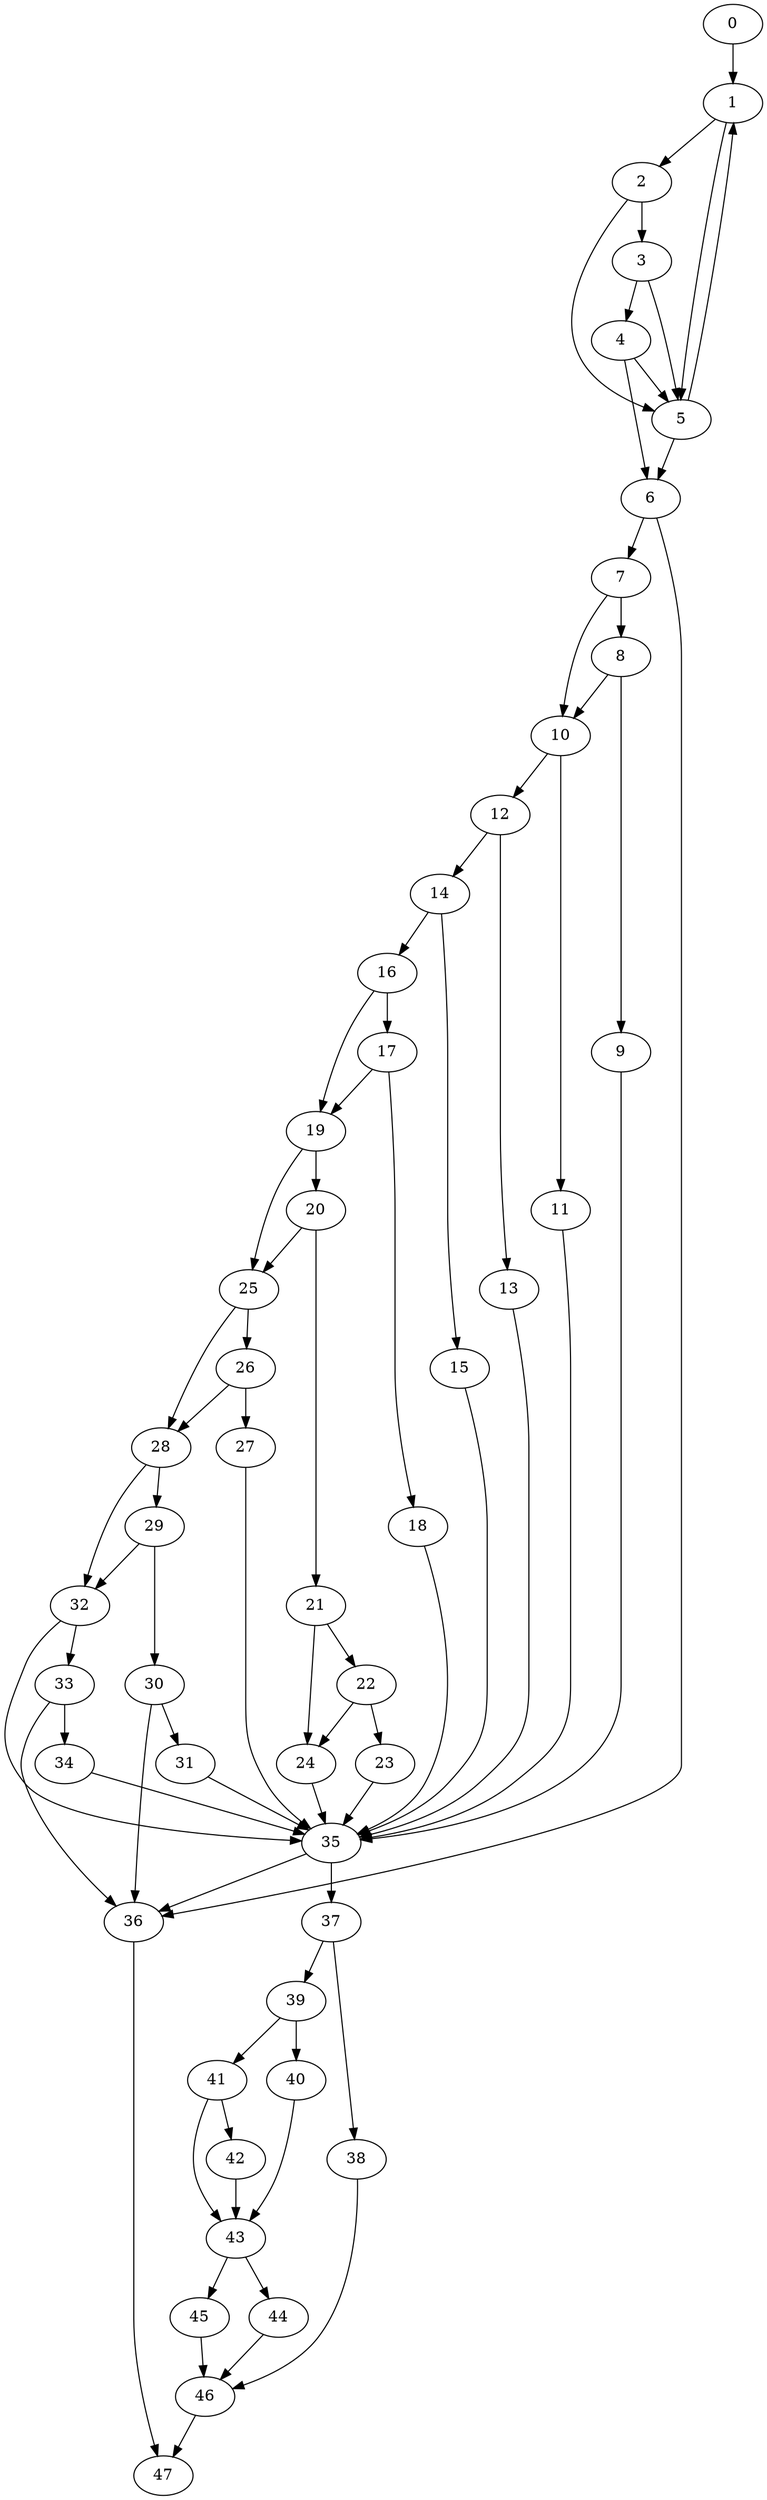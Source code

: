 digraph {
	0
	1
	2
	3
	4
	5
	6
	7
	8
	9
	10
	11
	12
	13
	14
	15
	16
	17
	18
	19
	20
	21
	22
	23
	24
	25
	26
	27
	28
	29
	30
	31
	32
	33
	34
	35
	36
	37
	38
	39
	40
	41
	42
	43
	44
	45
	46
	47
	6 -> 36
	30 -> 36
	33 -> 36
	35 -> 36
	6 -> 7
	10 -> 11
	12 -> 13
	12 -> 14
	14 -> 15
	21 -> 22
	2 -> 3
	7 -> 10
	8 -> 10
	19 -> 20
	25 -> 26
	32 -> 35
	34 -> 35
	11 -> 35
	15 -> 35
	23 -> 35
	24 -> 35
	31 -> 35
	9 -> 35
	13 -> 35
	18 -> 35
	27 -> 35
	35 -> 37
	1 -> 5
	2 -> 5
	3 -> 5
	4 -> 5
	21 -> 24
	22 -> 24
	28 -> 29
	29 -> 30
	32 -> 33
	41 -> 43
	42 -> 43
	40 -> 43
	36 -> 47
	46 -> 47
	4 -> 6
	5 -> 6
	10 -> 12
	16 -> 17
	20 -> 21
	25 -> 28
	26 -> 28
	37 -> 39
	17 -> 18
	30 -> 31
	33 -> 34
	43 -> 45
	14 -> 16
	37 -> 38
	39 -> 41
	43 -> 44
	0 -> 1
	5 -> 1
	1 -> 2
	16 -> 19
	17 -> 19
	22 -> 23
	26 -> 27
	28 -> 32
	29 -> 32
	38 -> 46
	44 -> 46
	45 -> 46
	3 -> 4
	7 -> 8
	8 -> 9
	19 -> 25
	20 -> 25
	39 -> 40
	41 -> 42
}

